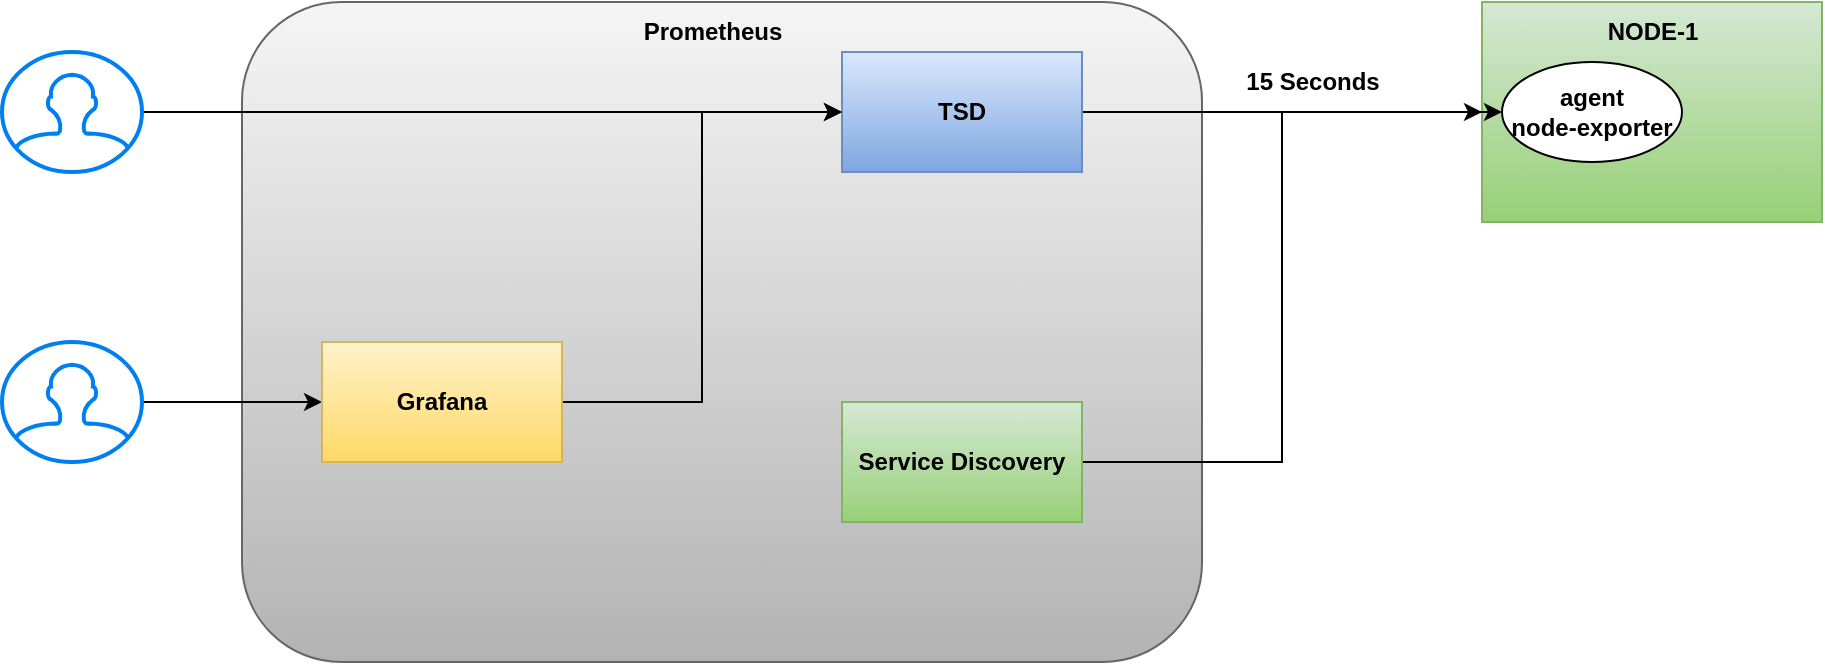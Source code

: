 <mxfile version="27.0.7">
  <diagram name="Page-1" id="p9nUb9tsc01j2mg7M1pO">
    <mxGraphModel dx="2101" dy="660" grid="1" gridSize="10" guides="1" tooltips="1" connect="1" arrows="1" fold="1" page="1" pageScale="1" pageWidth="850" pageHeight="1100" math="0" shadow="0">
      <root>
        <mxCell id="0" />
        <mxCell id="1" parent="0" />
        <mxCell id="-E99OEH8nLwhsnOUFwzt-1" value="" style="rounded=1;whiteSpace=wrap;html=1;fillColor=#f5f5f5;gradientColor=#b3b3b3;strokeColor=#666666;" vertex="1" parent="1">
          <mxGeometry x="-40" y="120" width="480" height="330" as="geometry" />
        </mxCell>
        <mxCell id="-E99OEH8nLwhsnOUFwzt-2" value="" style="rounded=0;whiteSpace=wrap;html=1;fillColor=#d5e8d4;gradientColor=#97d077;strokeColor=#82b366;" vertex="1" parent="1">
          <mxGeometry x="580" y="120" width="170" height="110" as="geometry" />
        </mxCell>
        <mxCell id="-E99OEH8nLwhsnOUFwzt-3" value="&lt;b&gt;NODE-1&lt;/b&gt;" style="text;html=1;align=center;verticalAlign=middle;resizable=0;points=[];autosize=1;strokeColor=none;fillColor=none;" vertex="1" parent="1">
          <mxGeometry x="630" y="120" width="70" height="30" as="geometry" />
        </mxCell>
        <mxCell id="-E99OEH8nLwhsnOUFwzt-4" value="&lt;b&gt;agent&lt;/b&gt;&lt;div&gt;&lt;b&gt;node-exporter&lt;/b&gt;&lt;/div&gt;" style="ellipse;whiteSpace=wrap;html=1;" vertex="1" parent="1">
          <mxGeometry x="590" y="150" width="90" height="50" as="geometry" />
        </mxCell>
        <mxCell id="-E99OEH8nLwhsnOUFwzt-6" style="edgeStyle=orthogonalEdgeStyle;rounded=0;orthogonalLoop=1;jettySize=auto;html=1;entryX=0;entryY=0.5;entryDx=0;entryDy=0;" edge="1" parent="1" source="-E99OEH8nLwhsnOUFwzt-5" target="-E99OEH8nLwhsnOUFwzt-4">
          <mxGeometry relative="1" as="geometry" />
        </mxCell>
        <mxCell id="-E99OEH8nLwhsnOUFwzt-5" value="&lt;b&gt;TSD&lt;/b&gt;" style="rounded=0;whiteSpace=wrap;html=1;fillColor=#dae8fc;gradientColor=#7ea6e0;strokeColor=#6c8ebf;" vertex="1" parent="1">
          <mxGeometry x="260" y="145" width="120" height="60" as="geometry" />
        </mxCell>
        <mxCell id="-E99OEH8nLwhsnOUFwzt-7" value="&lt;b&gt;15 Seconds&lt;/b&gt;" style="text;html=1;align=center;verticalAlign=middle;resizable=0;points=[];autosize=1;strokeColor=none;fillColor=none;" vertex="1" parent="1">
          <mxGeometry x="450" y="145" width="90" height="30" as="geometry" />
        </mxCell>
        <mxCell id="-E99OEH8nLwhsnOUFwzt-8" value="&lt;b&gt;Prometheus&lt;/b&gt;" style="text;html=1;align=center;verticalAlign=middle;resizable=0;points=[];autosize=1;strokeColor=none;fillColor=none;" vertex="1" parent="1">
          <mxGeometry x="150" y="120" width="90" height="30" as="geometry" />
        </mxCell>
        <mxCell id="-E99OEH8nLwhsnOUFwzt-10" style="edgeStyle=orthogonalEdgeStyle;rounded=0;orthogonalLoop=1;jettySize=auto;html=1;" edge="1" parent="1" source="-E99OEH8nLwhsnOUFwzt-9" target="-E99OEH8nLwhsnOUFwzt-5">
          <mxGeometry relative="1" as="geometry" />
        </mxCell>
        <mxCell id="-E99OEH8nLwhsnOUFwzt-9" value="" style="html=1;verticalLabelPosition=bottom;align=center;labelBackgroundColor=#ffffff;verticalAlign=top;strokeWidth=2;strokeColor=#0080F0;shadow=0;dashed=0;shape=mxgraph.ios7.icons.user;" vertex="1" parent="1">
          <mxGeometry x="-160" y="145" width="70" height="60" as="geometry" />
        </mxCell>
        <mxCell id="-E99OEH8nLwhsnOUFwzt-14" style="edgeStyle=orthogonalEdgeStyle;rounded=0;orthogonalLoop=1;jettySize=auto;html=1;entryX=0;entryY=0.5;entryDx=0;entryDy=0;" edge="1" parent="1" source="-E99OEH8nLwhsnOUFwzt-11" target="-E99OEH8nLwhsnOUFwzt-12">
          <mxGeometry relative="1" as="geometry" />
        </mxCell>
        <mxCell id="-E99OEH8nLwhsnOUFwzt-11" value="" style="html=1;verticalLabelPosition=bottom;align=center;labelBackgroundColor=#ffffff;verticalAlign=top;strokeWidth=2;strokeColor=#0080F0;shadow=0;dashed=0;shape=mxgraph.ios7.icons.user;" vertex="1" parent="1">
          <mxGeometry x="-160" y="290" width="70" height="60" as="geometry" />
        </mxCell>
        <mxCell id="-E99OEH8nLwhsnOUFwzt-13" style="edgeStyle=orthogonalEdgeStyle;rounded=0;orthogonalLoop=1;jettySize=auto;html=1;entryX=0;entryY=0.5;entryDx=0;entryDy=0;" edge="1" parent="1" source="-E99OEH8nLwhsnOUFwzt-12" target="-E99OEH8nLwhsnOUFwzt-5">
          <mxGeometry relative="1" as="geometry" />
        </mxCell>
        <mxCell id="-E99OEH8nLwhsnOUFwzt-12" value="&lt;b&gt;Grafana&lt;/b&gt;" style="rounded=0;whiteSpace=wrap;html=1;fillColor=#fff2cc;gradientColor=#ffd966;strokeColor=#d6b656;" vertex="1" parent="1">
          <mxGeometry y="290" width="120" height="60" as="geometry" />
        </mxCell>
        <mxCell id="-E99OEH8nLwhsnOUFwzt-16" style="edgeStyle=orthogonalEdgeStyle;rounded=0;orthogonalLoop=1;jettySize=auto;html=1;entryX=0;entryY=0.5;entryDx=0;entryDy=0;" edge="1" parent="1" source="-E99OEH8nLwhsnOUFwzt-15" target="-E99OEH8nLwhsnOUFwzt-2">
          <mxGeometry relative="1" as="geometry" />
        </mxCell>
        <mxCell id="-E99OEH8nLwhsnOUFwzt-15" value="&lt;b&gt;Service Discovery&lt;/b&gt;" style="rounded=0;whiteSpace=wrap;html=1;fillColor=#d5e8d4;gradientColor=#97d077;strokeColor=#82b366;" vertex="1" parent="1">
          <mxGeometry x="260" y="320" width="120" height="60" as="geometry" />
        </mxCell>
      </root>
    </mxGraphModel>
  </diagram>
</mxfile>
